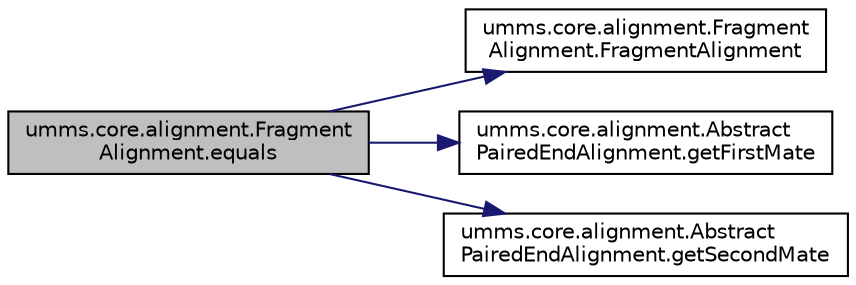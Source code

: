 digraph "umms.core.alignment.FragmentAlignment.equals"
{
  edge [fontname="Helvetica",fontsize="10",labelfontname="Helvetica",labelfontsize="10"];
  node [fontname="Helvetica",fontsize="10",shape=record];
  rankdir="LR";
  Node1 [label="umms.core.alignment.Fragment\lAlignment.equals",height=0.2,width=0.4,color="black", fillcolor="grey75", style="filled" fontcolor="black"];
  Node1 -> Node2 [color="midnightblue",fontsize="10",style="solid"];
  Node2 [label="umms.core.alignment.Fragment\lAlignment.FragmentAlignment",height=0.2,width=0.4,color="black", fillcolor="white", style="filled",URL="$classumms_1_1core_1_1alignment_1_1_fragment_alignment.html#acc72a2b50252c51b4d498204ee7efb2b"];
  Node1 -> Node3 [color="midnightblue",fontsize="10",style="solid"];
  Node3 [label="umms.core.alignment.Abstract\lPairedEndAlignment.getFirstMate",height=0.2,width=0.4,color="black", fillcolor="white", style="filled",URL="$classumms_1_1core_1_1alignment_1_1_abstract_paired_end_alignment.html#a35a255d4328f1e1ad9c2374f5900ceab"];
  Node1 -> Node4 [color="midnightblue",fontsize="10",style="solid"];
  Node4 [label="umms.core.alignment.Abstract\lPairedEndAlignment.getSecondMate",height=0.2,width=0.4,color="black", fillcolor="white", style="filled",URL="$classumms_1_1core_1_1alignment_1_1_abstract_paired_end_alignment.html#aeb289b5bce028d7819f8f893a44be774"];
}
